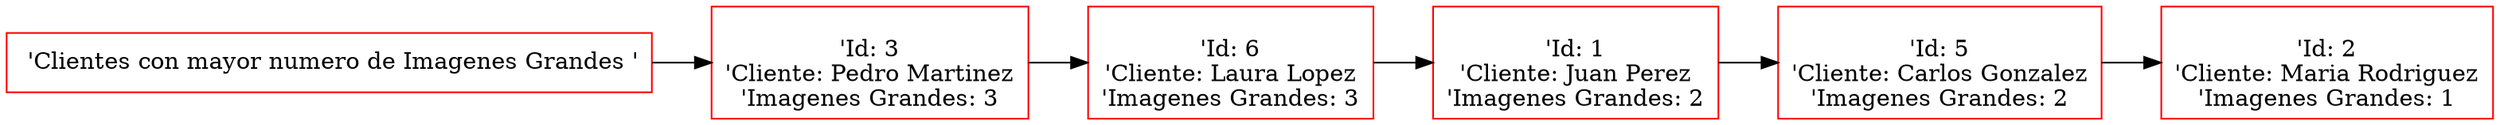  digraph G {
 rankdir=LR;
 node0 [label=" 'Clientes con mayor numero de Imagenes Grandes '",  color="red", shape="rectangle"];
 node1 [label=" \n'Id: 3\n'Cliente: Pedro Martinez\n'Imagenes Grandes: 3", color="red", shape="rectangle"];
 node0 -> node1 [dir="forward"];
 node2 [label=" \n'Id: 6\n'Cliente: Laura Lopez\n'Imagenes Grandes: 3", color="red", shape="rectangle"];
 node1 -> node2 [dir="forward"];
 node3 [label=" \n'Id: 1\n'Cliente: Juan Perez\n'Imagenes Grandes: 2", color="red", shape="rectangle"];
 node2 -> node3 [dir="forward"];
 node4 [label=" \n'Id: 5\n'Cliente: Carlos Gonzalez\n'Imagenes Grandes: 2", color="red", shape="rectangle"];
 node3 -> node4 [dir="forward"];
 node5 [label=" \n'Id: 2\n'Cliente: Maria Rodriguez\n'Imagenes Grandes: 1", color="red", shape="rectangle"];
 node4 -> node5 [dir="forward"];
 }
